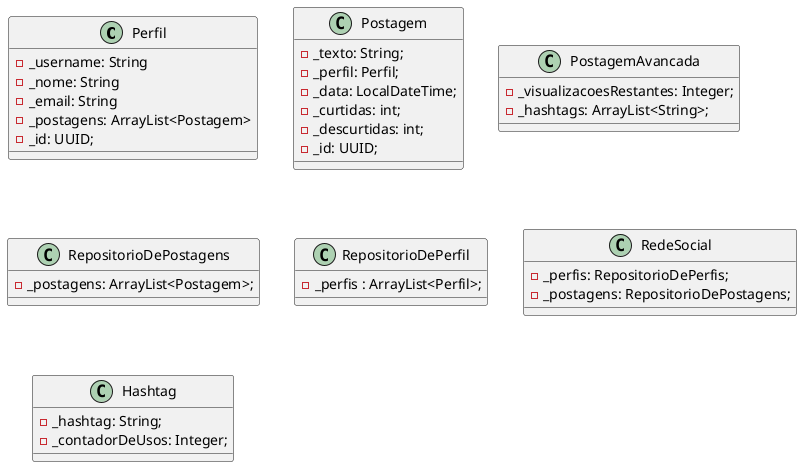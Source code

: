 @startuml Rubi
class Perfil {
    -_username: String
    -_nome: String
    -_email: String
    -_postagens: ArrayList<Postagem>
    -_id: UUID;
}

class Postagem {
    -_texto: String;
    -_perfil: Perfil;   
    -_data: LocalDateTime;
    -_curtidas: int;
    -_descurtidas: int;
    -_id: UUID;
}

class PostagemAvancada {
    -_visualizacoesRestantes: Integer;
    -_hashtags: ArrayList<String>;
}

class RepositorioDePostagens {
    -_postagens: ArrayList<Postagem>;
}

class RepositorioDePerfil {
    -_perfis : ArrayList<Perfil>;
}

class RedeSocial {
    -_perfis: RepositorioDePerfis;
    -_postagens: RepositorioDePostagens;
}

class Hashtag {
    -_hashtag: String;
    -_contadorDeUsos: Integer;
}
@enduml
